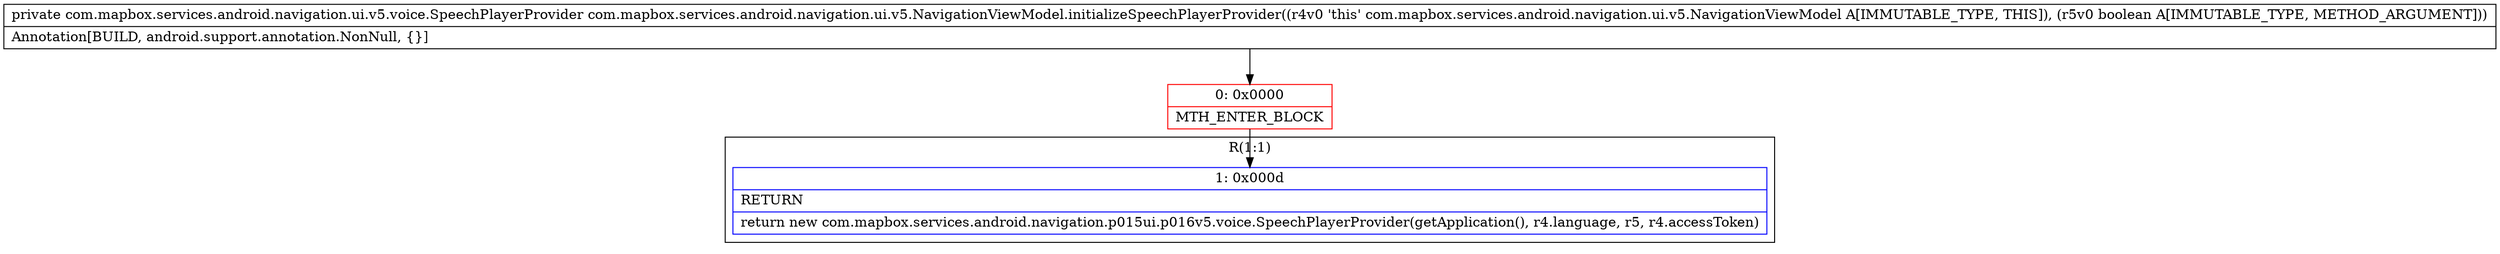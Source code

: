 digraph "CFG forcom.mapbox.services.android.navigation.ui.v5.NavigationViewModel.initializeSpeechPlayerProvider(Z)Lcom\/mapbox\/services\/android\/navigation\/ui\/v5\/voice\/SpeechPlayerProvider;" {
subgraph cluster_Region_1264893943 {
label = "R(1:1)";
node [shape=record,color=blue];
Node_1 [shape=record,label="{1\:\ 0x000d|RETURN\l|return new com.mapbox.services.android.navigation.p015ui.p016v5.voice.SpeechPlayerProvider(getApplication(), r4.language, r5, r4.accessToken)\l}"];
}
Node_0 [shape=record,color=red,label="{0\:\ 0x0000|MTH_ENTER_BLOCK\l}"];
MethodNode[shape=record,label="{private com.mapbox.services.android.navigation.ui.v5.voice.SpeechPlayerProvider com.mapbox.services.android.navigation.ui.v5.NavigationViewModel.initializeSpeechPlayerProvider((r4v0 'this' com.mapbox.services.android.navigation.ui.v5.NavigationViewModel A[IMMUTABLE_TYPE, THIS]), (r5v0 boolean A[IMMUTABLE_TYPE, METHOD_ARGUMENT]))  | Annotation[BUILD, android.support.annotation.NonNull, \{\}]\l}"];
MethodNode -> Node_0;
Node_0 -> Node_1;
}

